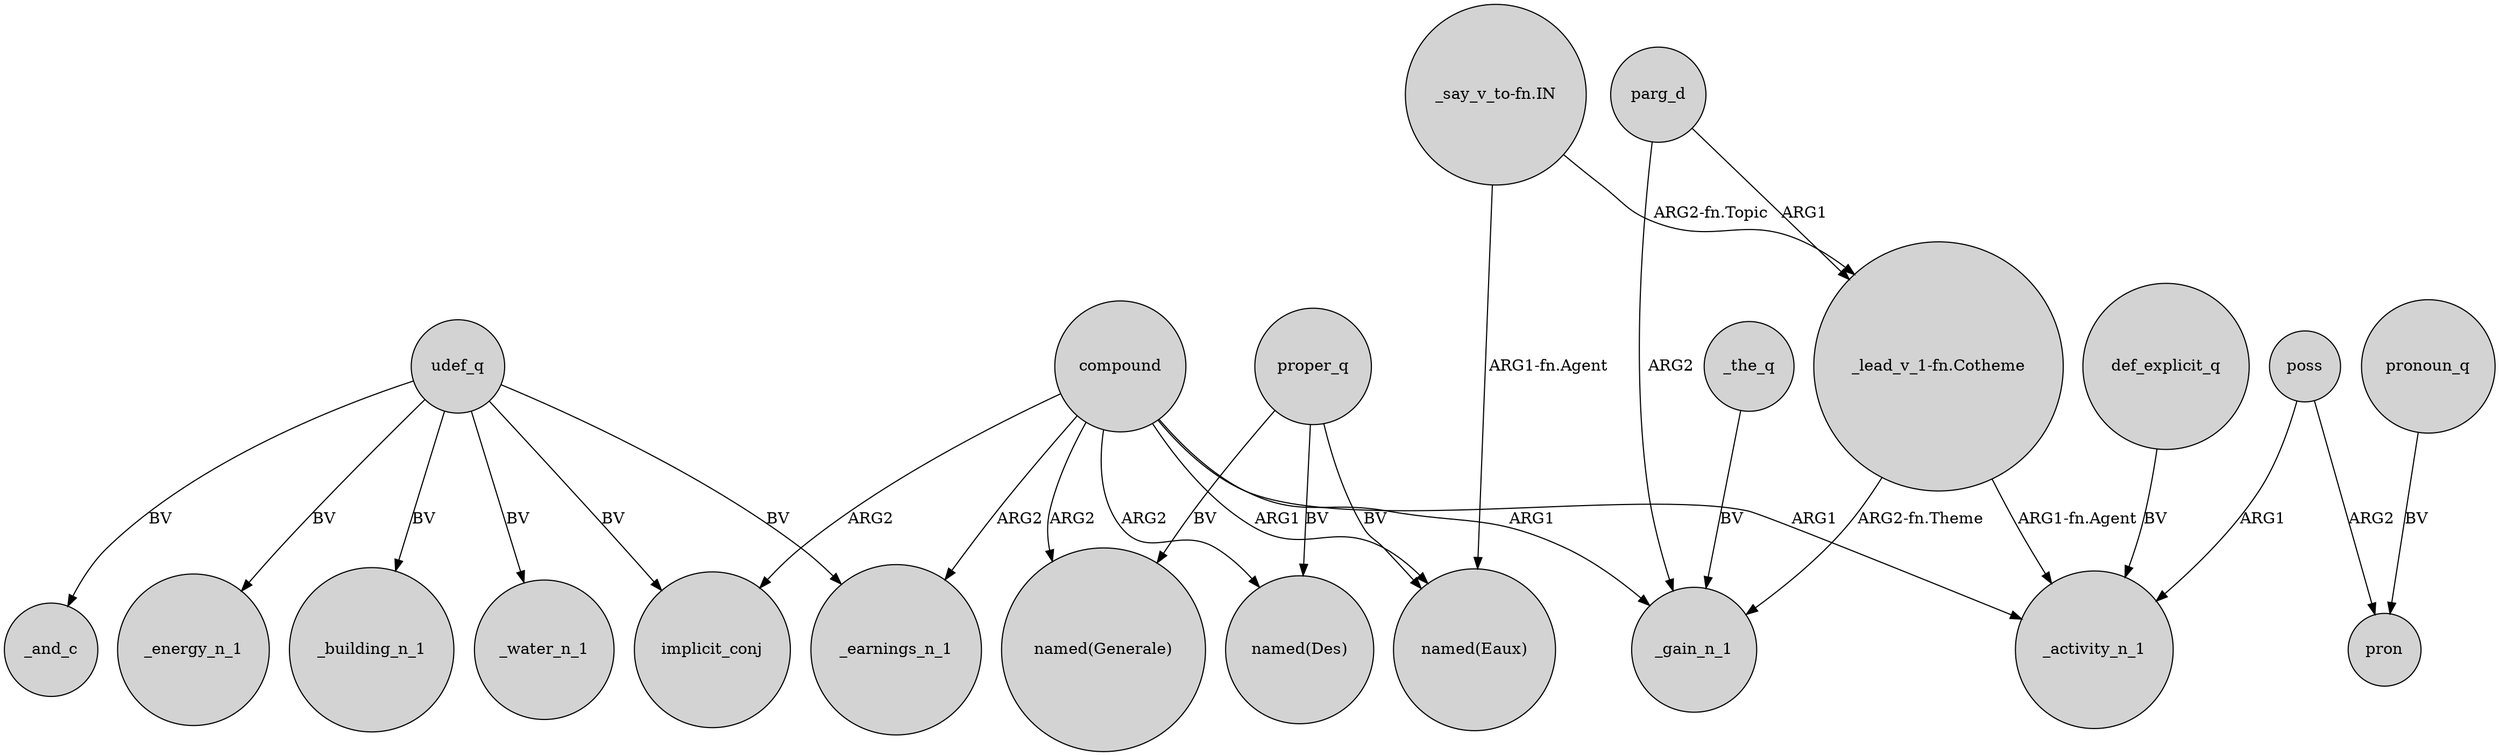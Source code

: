 digraph {
	node [shape=circle style=filled]
	udef_q -> _energy_n_1 [label=BV]
	"_lead_v_1-fn.Cotheme" -> _activity_n_1 [label="ARG1-fn.Agent"]
	compound -> implicit_conj [label=ARG2]
	parg_d -> "_lead_v_1-fn.Cotheme" [label=ARG1]
	parg_d -> _gain_n_1 [label=ARG2]
	poss -> pron [label=ARG2]
	udef_q -> _building_n_1 [label=BV]
	compound -> "named(Eaux)" [label=ARG1]
	proper_q -> "named(Generale)" [label=BV]
	def_explicit_q -> _activity_n_1 [label=BV]
	compound -> "named(Des)" [label=ARG2]
	udef_q -> _earnings_n_1 [label=BV]
	udef_q -> implicit_conj [label=BV]
	_the_q -> _gain_n_1 [label=BV]
	pronoun_q -> pron [label=BV]
	poss -> _activity_n_1 [label=ARG1]
	udef_q -> _water_n_1 [label=BV]
	compound -> _activity_n_1 [label=ARG1]
	"_say_v_to-fn.IN" -> "_lead_v_1-fn.Cotheme" [label="ARG2-fn.Topic"]
	"_say_v_to-fn.IN" -> "named(Eaux)" [label="ARG1-fn.Agent"]
	proper_q -> "named(Eaux)" [label=BV]
	compound -> _gain_n_1 [label=ARG1]
	compound -> "named(Generale)" [label=ARG2]
	proper_q -> "named(Des)" [label=BV]
	"_lead_v_1-fn.Cotheme" -> _gain_n_1 [label="ARG2-fn.Theme"]
	compound -> _earnings_n_1 [label=ARG2]
	udef_q -> _and_c [label=BV]
}
